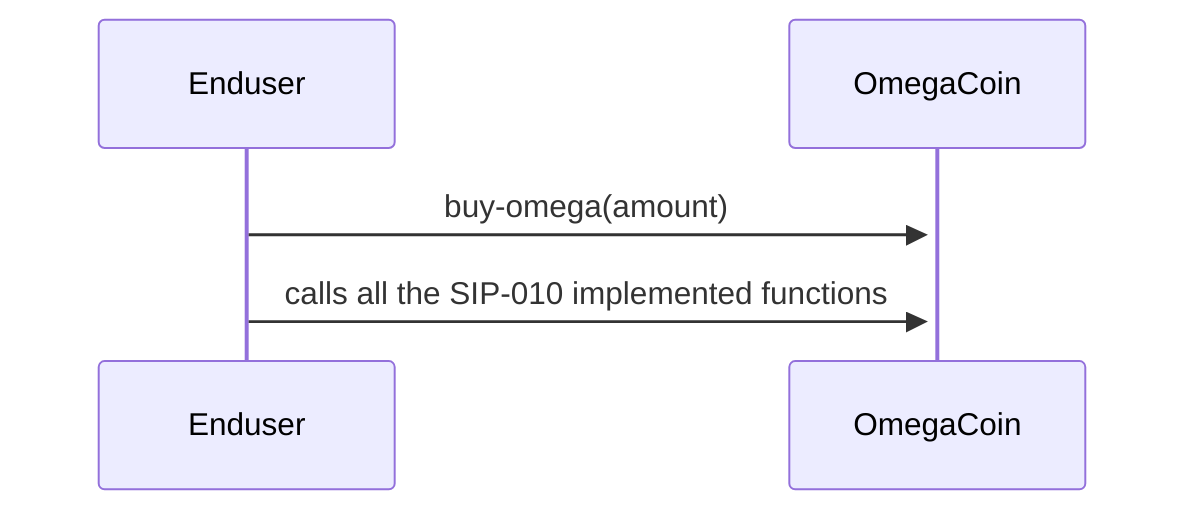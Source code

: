 sequenceDiagram
  Enduser->>+OmegaCoin: buy-omega(amount)
  Enduser->>+OmegaCoin: calls all the SIP-010 implemented functions